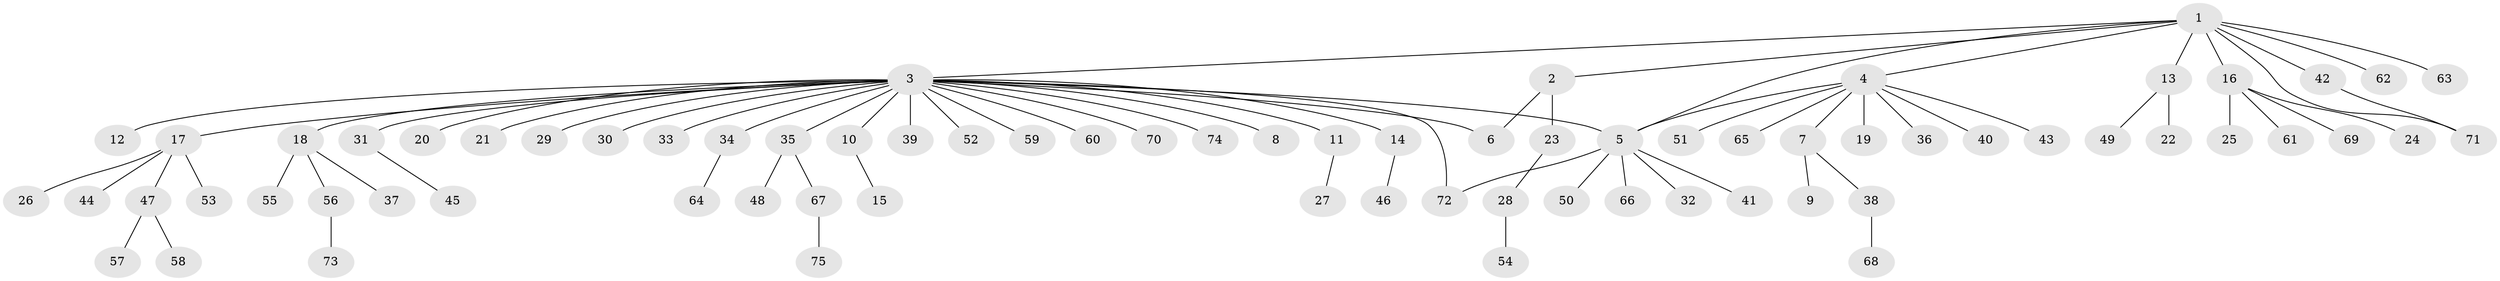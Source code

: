 // Generated by graph-tools (version 1.1) at 2025/35/03/09/25 02:35:33]
// undirected, 75 vertices, 79 edges
graph export_dot {
graph [start="1"]
  node [color=gray90,style=filled];
  1;
  2;
  3;
  4;
  5;
  6;
  7;
  8;
  9;
  10;
  11;
  12;
  13;
  14;
  15;
  16;
  17;
  18;
  19;
  20;
  21;
  22;
  23;
  24;
  25;
  26;
  27;
  28;
  29;
  30;
  31;
  32;
  33;
  34;
  35;
  36;
  37;
  38;
  39;
  40;
  41;
  42;
  43;
  44;
  45;
  46;
  47;
  48;
  49;
  50;
  51;
  52;
  53;
  54;
  55;
  56;
  57;
  58;
  59;
  60;
  61;
  62;
  63;
  64;
  65;
  66;
  67;
  68;
  69;
  70;
  71;
  72;
  73;
  74;
  75;
  1 -- 2;
  1 -- 3;
  1 -- 4;
  1 -- 5;
  1 -- 13;
  1 -- 16;
  1 -- 42;
  1 -- 62;
  1 -- 63;
  1 -- 71;
  2 -- 6;
  2 -- 23;
  3 -- 5;
  3 -- 6;
  3 -- 8;
  3 -- 10;
  3 -- 11;
  3 -- 12;
  3 -- 14;
  3 -- 17;
  3 -- 18;
  3 -- 20;
  3 -- 21;
  3 -- 29;
  3 -- 30;
  3 -- 31;
  3 -- 33;
  3 -- 34;
  3 -- 35;
  3 -- 39;
  3 -- 52;
  3 -- 59;
  3 -- 60;
  3 -- 70;
  3 -- 72;
  3 -- 74;
  4 -- 5;
  4 -- 7;
  4 -- 19;
  4 -- 36;
  4 -- 40;
  4 -- 43;
  4 -- 51;
  4 -- 65;
  5 -- 32;
  5 -- 41;
  5 -- 50;
  5 -- 66;
  5 -- 72;
  7 -- 9;
  7 -- 38;
  10 -- 15;
  11 -- 27;
  13 -- 22;
  13 -- 49;
  14 -- 46;
  16 -- 24;
  16 -- 25;
  16 -- 61;
  16 -- 69;
  17 -- 26;
  17 -- 44;
  17 -- 47;
  17 -- 53;
  18 -- 37;
  18 -- 55;
  18 -- 56;
  23 -- 28;
  28 -- 54;
  31 -- 45;
  34 -- 64;
  35 -- 48;
  35 -- 67;
  38 -- 68;
  42 -- 71;
  47 -- 57;
  47 -- 58;
  56 -- 73;
  67 -- 75;
}

